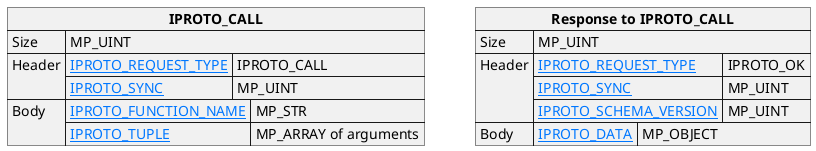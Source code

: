 @startuml

skinparam {
    HyperlinkColor #0077FF
    FontColor #313131
    BorderColor #313131
    BackgroundColor transparent
}

json "**IPROTO_CALL**" as call_request {
    "Size": "MP_UINT",
    "Header": {
      "[[https://tarantool.io/en/doc/latest/reference/internals/iproto/keys IPROTO_REQUEST_TYPE]]": "IPROTO_CALL",
      "[[https://tarantool.io/en/doc/latest/reference/internals/iproto/keys IPROTO_SYNC]]": "MP_UINT"
    },
    "Body": {
      "[[https://tarantool.io/en/doc/latest/reference/internals/iproto/keys IPROTO_FUNCTION_NAME]]": "MP_STR",
      "[[https://tarantool.io/en/doc/latest/reference/internals/iproto/keys IPROTO_TUPLE]]": "MP_ARRAY of arguments"
    }
}

json "**Response to IPROTO_CALL**" as call_response {
    "Size": "MP_UINT",
    "Header": {
      "[[https://tarantool.io/en/doc/latest/reference/internals/iproto/keys IPROTO_REQUEST_TYPE]]": "IPROTO_OK",
      "[[https://tarantool.io/en/doc/latest/reference/internals/iproto/keys IPROTO_SYNC]]": "MP_UINT",
      "[[https://tarantool.io/en/doc/latest/reference/internals/iproto/keys IPROTO_SCHEMA_VERSION]]": "MP_UINT"
    },
    "Body": {
      "[[https://tarantool.io/en/doc/latest/reference/internals/iproto/keys IPROTO_DATA]]": "MP_OBJECT"
    }
}

@enduml
